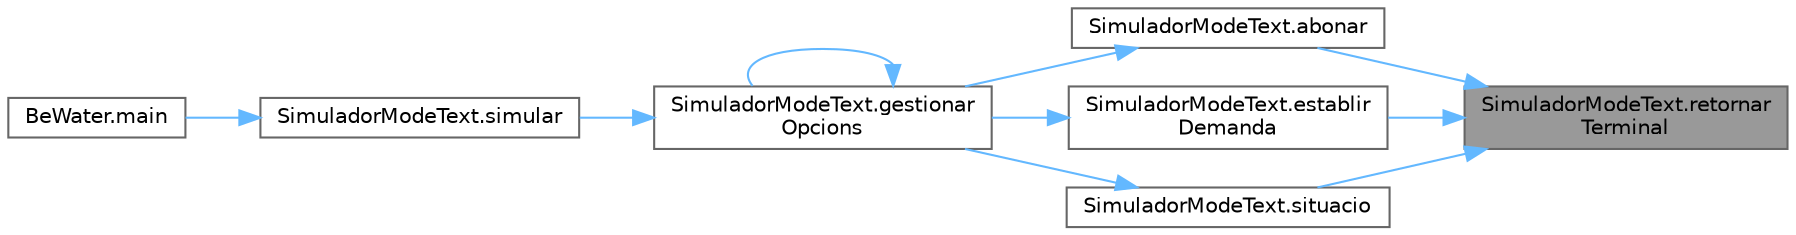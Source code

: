 digraph "SimuladorModeText.retornarTerminal"
{
 // LATEX_PDF_SIZE
  bgcolor="transparent";
  edge [fontname=Helvetica,fontsize=10,labelfontname=Helvetica,labelfontsize=10];
  node [fontname=Helvetica,fontsize=10,shape=box,height=0.2,width=0.4];
  rankdir="RL";
  Node1 [id="Node000001",label="SimuladorModeText.retornar\lTerminal",height=0.2,width=0.4,color="gray40", fillcolor="grey60", style="filled", fontcolor="black",tooltip="Retorna un Terminal basat en el seu identificador."];
  Node1 -> Node2 [id="edge1_Node000001_Node000002",dir="back",color="steelblue1",style="solid",tooltip=" "];
  Node2 [id="Node000002",label="SimuladorModeText.abonar",height=0.2,width=0.4,color="grey40", fillcolor="white", style="filled",URL="$class_simulador_mode_text.html#a31c244efdc8be220beae07126635446d",tooltip="Abona un usuari a un terminal de la xarxa."];
  Node2 -> Node3 [id="edge2_Node000002_Node000003",dir="back",color="steelblue1",style="solid",tooltip=" "];
  Node3 [id="Node000003",label="SimuladorModeText.gestionar\lOpcions",height=0.2,width=0.4,color="grey40", fillcolor="white", style="filled",URL="$class_simulador_mode_text.html#ad825174bb70177d36d5160f120ac4671",tooltip="Gestiona les diferents opcions segons la línia llegida del fitxer d'entrada."];
  Node3 -> Node3 [id="edge3_Node000003_Node000003",dir="back",color="steelblue1",style="solid",tooltip=" "];
  Node3 -> Node4 [id="edge4_Node000003_Node000004",dir="back",color="steelblue1",style="solid",tooltip=" "];
  Node4 [id="Node000004",label="SimuladorModeText.simular",height=0.2,width=0.4,color="grey40", fillcolor="white", style="filled",URL="$class_simulador_mode_text.html#a62dce49bcb5f4c19336a480e36fc1247",tooltip="Simula operacions sobre una xarxa de distribució d'aigua a partir d'un fitxer d'entrada."];
  Node4 -> Node5 [id="edge5_Node000004_Node000005",dir="back",color="steelblue1",style="solid",tooltip=" "];
  Node5 [id="Node000005",label="BeWater.main",height=0.2,width=0.4,color="grey40", fillcolor="white", style="filled",URL="$class_be_water.html#aa8aad185395e8f524e8b46d8317e5590",tooltip="Envia els paràmetres necessàris per començar la simulació"];
  Node1 -> Node6 [id="edge6_Node000001_Node000006",dir="back",color="steelblue1",style="solid",tooltip=" "];
  Node6 [id="Node000006",label="SimuladorModeText.establir\lDemanda",height=0.2,width=0.4,color="grey40", fillcolor="white", style="filled",URL="$class_simulador_mode_text.html#a9f020c71b8a641ced066338c5114318e",tooltip="Estableix la demanda d'un terminal de la xarxa."];
  Node6 -> Node3 [id="edge7_Node000006_Node000003",dir="back",color="steelblue1",style="solid",tooltip=" "];
  Node1 -> Node7 [id="edge8_Node000001_Node000007",dir="back",color="steelblue1",style="solid",tooltip=" "];
  Node7 [id="Node000007",label="SimuladorModeText.situacio",height=0.2,width=0.4,color="grey40", fillcolor="white", style="filled",URL="$class_simulador_mode_text.html#a1b101fa2a7708f88d4955fcff1a0a7f8",tooltip="Determina les aixetes a tancar."];
  Node7 -> Node3 [id="edge9_Node000007_Node000003",dir="back",color="steelblue1",style="solid",tooltip=" "];
}
